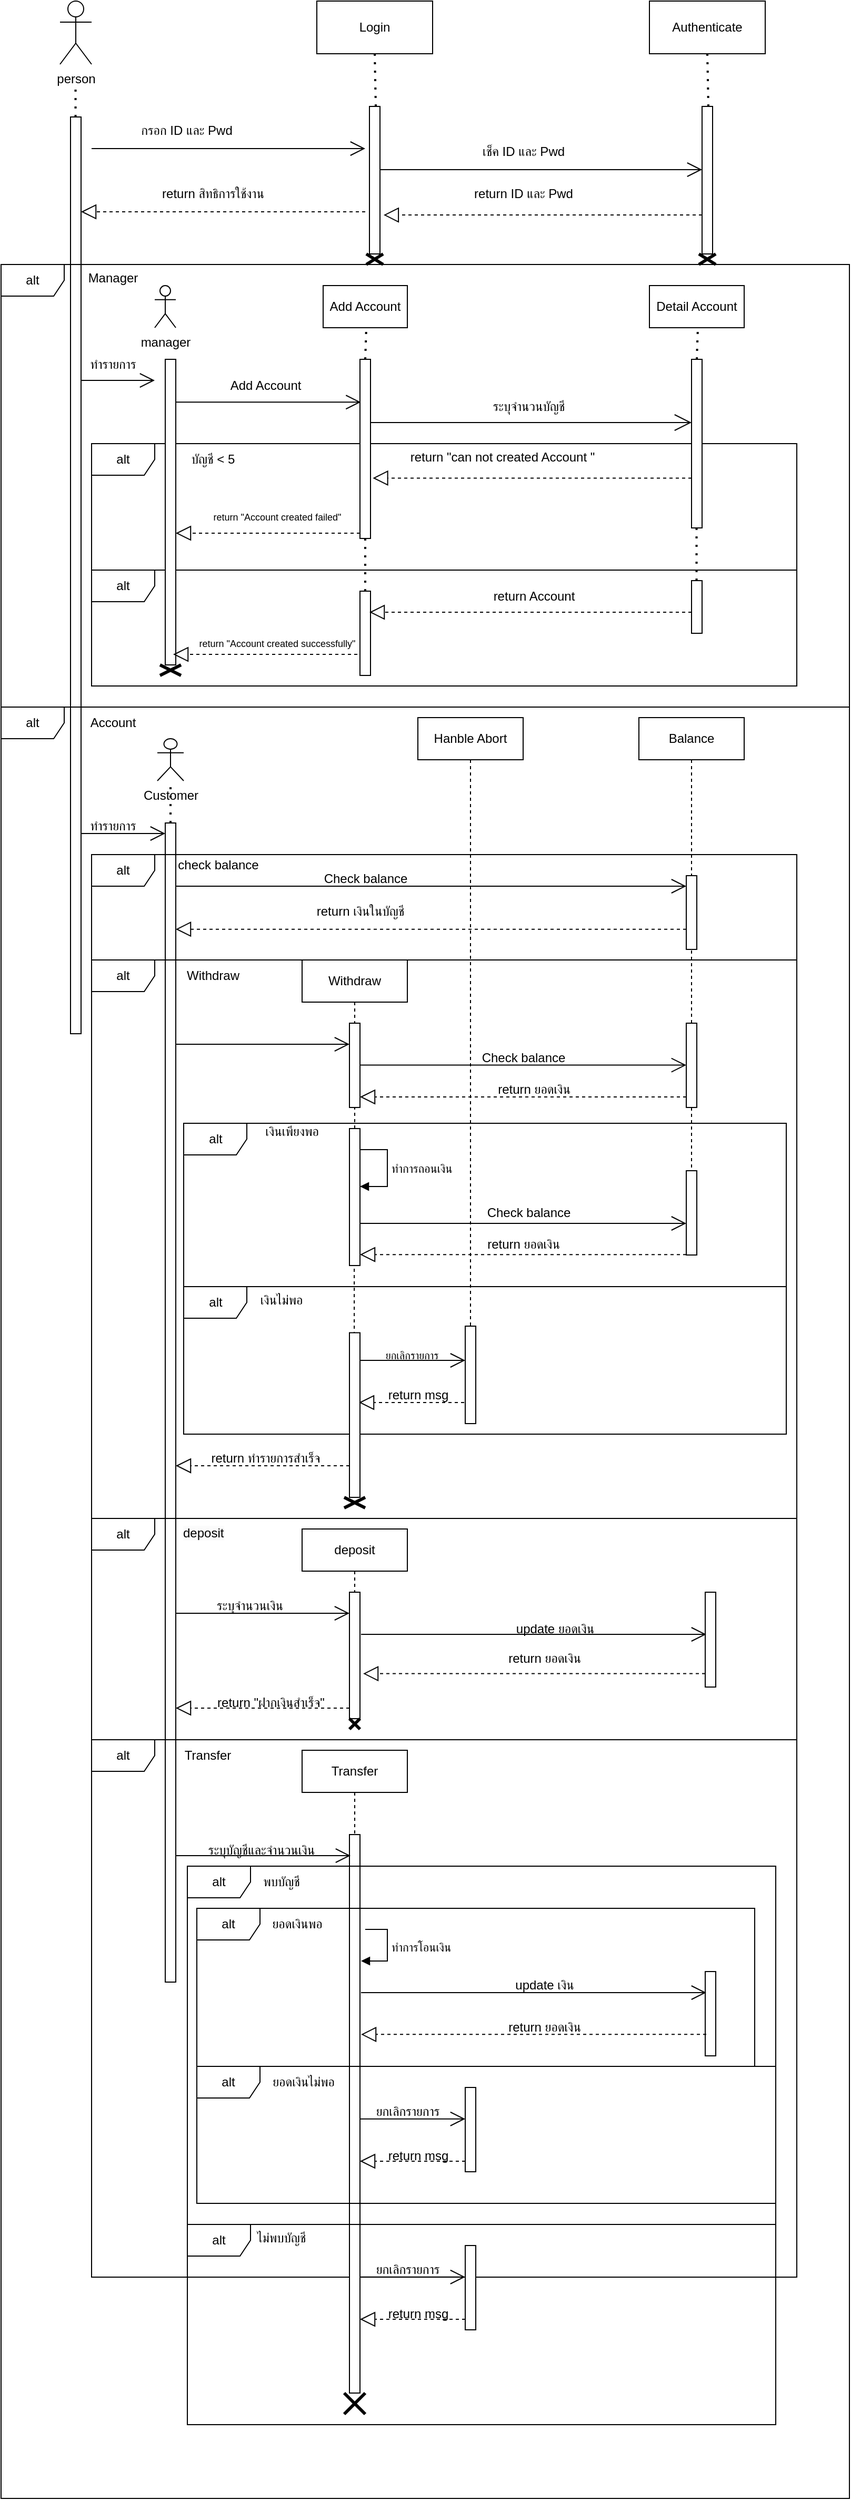 <mxfile version="25.0.3">
  <diagram name="หน้า-1" id="PzbtHWjbDMWsC_KnwCjL">
    <mxGraphModel dx="368" dy="200" grid="1" gridSize="10" guides="1" tooltips="1" connect="1" arrows="1" fold="1" page="1" pageScale="1" pageWidth="827" pageHeight="1169" math="0" shadow="0">
      <root>
        <mxCell id="0" />
        <mxCell id="1" parent="0" />
        <mxCell id="2a6KX6YkP8PHLypZ1eYJ-5" value="person" style="shape=umlActor;verticalLabelPosition=bottom;verticalAlign=top;html=1;" parent="1" vertex="1">
          <mxGeometry x="60" y="60" width="30" height="60" as="geometry" />
        </mxCell>
        <mxCell id="2a6KX6YkP8PHLypZ1eYJ-6" value="Login" style="html=1;whiteSpace=wrap;" parent="1" vertex="1">
          <mxGeometry x="304" y="60" width="110" height="50" as="geometry" />
        </mxCell>
        <mxCell id="2a6KX6YkP8PHLypZ1eYJ-7" value="Authenticate" style="html=1;whiteSpace=wrap;" parent="1" vertex="1">
          <mxGeometry x="620" y="60" width="110" height="50" as="geometry" />
        </mxCell>
        <mxCell id="2a6KX6YkP8PHLypZ1eYJ-8" value="" style="html=1;points=[[0,0,0,0,5],[0,1,0,0,-5],[1,0,0,0,5],[1,1,0,0,-5]];perimeter=orthogonalPerimeter;outlineConnect=0;targetShapes=umlLifeline;portConstraint=eastwest;newEdgeStyle={&quot;curved&quot;:0,&quot;rounded&quot;:0};" parent="1" vertex="1">
          <mxGeometry x="70" y="170" width="10" height="870" as="geometry" />
        </mxCell>
        <mxCell id="2a6KX6YkP8PHLypZ1eYJ-9" value="" style="endArrow=none;dashed=1;html=1;dashPattern=1 3;strokeWidth=2;rounded=0;" parent="1" edge="1">
          <mxGeometry width="50" height="50" relative="1" as="geometry">
            <mxPoint x="74.76" y="170" as="sourcePoint" />
            <mxPoint x="74.76" y="140" as="targetPoint" />
          </mxGeometry>
        </mxCell>
        <mxCell id="2a6KX6YkP8PHLypZ1eYJ-11" value="" style="html=1;points=[[0,0,0,0,5],[0,1,0,0,-5],[1,0,0,0,5],[1,1,0,0,-5]];perimeter=orthogonalPerimeter;outlineConnect=0;targetShapes=umlLifeline;portConstraint=eastwest;newEdgeStyle={&quot;curved&quot;:0,&quot;rounded&quot;:0};" parent="1" vertex="1">
          <mxGeometry x="354" y="160" width="10" height="140" as="geometry" />
        </mxCell>
        <mxCell id="2a6KX6YkP8PHLypZ1eYJ-12" value="" style="endArrow=open;endFill=1;endSize=12;html=1;rounded=0;" parent="1" edge="1">
          <mxGeometry width="160" relative="1" as="geometry">
            <mxPoint x="90" y="200" as="sourcePoint" />
            <mxPoint x="350" y="200" as="targetPoint" />
          </mxGeometry>
        </mxCell>
        <mxCell id="2a6KX6YkP8PHLypZ1eYJ-13" value="" style="endArrow=none;dashed=1;html=1;dashPattern=1 3;strokeWidth=2;rounded=0;entryX=0.5;entryY=1;entryDx=0;entryDy=0;" parent="1" edge="1">
          <mxGeometry width="50" height="50" relative="1" as="geometry">
            <mxPoint x="676" y="160" as="sourcePoint" />
            <mxPoint x="675" y="110" as="targetPoint" />
          </mxGeometry>
        </mxCell>
        <mxCell id="2a6KX6YkP8PHLypZ1eYJ-14" value="" style="html=1;points=[[0,0,0,0,5],[0,1,0,0,-5],[1,0,0,0,5],[1,1,0,0,-5]];perimeter=orthogonalPerimeter;outlineConnect=0;targetShapes=umlLifeline;portConstraint=eastwest;newEdgeStyle={&quot;curved&quot;:0,&quot;rounded&quot;:0};" parent="1" vertex="1">
          <mxGeometry x="670" y="160" width="10" height="140" as="geometry" />
        </mxCell>
        <mxCell id="2a6KX6YkP8PHLypZ1eYJ-15" value="" style="endArrow=open;endFill=1;endSize=12;html=1;rounded=0;" parent="1" target="2a6KX6YkP8PHLypZ1eYJ-14" edge="1">
          <mxGeometry width="160" relative="1" as="geometry">
            <mxPoint x="364" y="220" as="sourcePoint" />
            <mxPoint x="624" y="220" as="targetPoint" />
          </mxGeometry>
        </mxCell>
        <mxCell id="2a6KX6YkP8PHLypZ1eYJ-16" value="" style="shape=umlDestroy;whiteSpace=wrap;html=1;strokeWidth=3;targetShapes=umlLifeline;" parent="1" vertex="1">
          <mxGeometry x="351" y="300" width="16" height="10" as="geometry" />
        </mxCell>
        <mxCell id="2a6KX6YkP8PHLypZ1eYJ-17" value="" style="endArrow=block;dashed=1;endFill=0;endSize=12;html=1;rounded=0;entryX=1.343;entryY=0.736;entryDx=0;entryDy=0;entryPerimeter=0;" parent="1" source="2a6KX6YkP8PHLypZ1eYJ-14" target="2a6KX6YkP8PHLypZ1eYJ-11" edge="1">
          <mxGeometry width="160" relative="1" as="geometry">
            <mxPoint x="413" y="260" as="sourcePoint" />
            <mxPoint x="573" y="260" as="targetPoint" />
          </mxGeometry>
        </mxCell>
        <mxCell id="2a6KX6YkP8PHLypZ1eYJ-18" value="" style="shape=umlDestroy;whiteSpace=wrap;html=1;strokeWidth=3;targetShapes=umlLifeline;" parent="1" vertex="1">
          <mxGeometry x="667" y="300" width="16" height="10" as="geometry" />
        </mxCell>
        <mxCell id="2a6KX6YkP8PHLypZ1eYJ-19" value="" style="endArrow=block;dashed=1;endFill=0;endSize=12;html=1;rounded=0;" parent="1" target="2a6KX6YkP8PHLypZ1eYJ-8" edge="1">
          <mxGeometry width="160" relative="1" as="geometry">
            <mxPoint x="350" y="260" as="sourcePoint" />
            <mxPoint x="170" y="260" as="targetPoint" />
          </mxGeometry>
        </mxCell>
        <mxCell id="2a6KX6YkP8PHLypZ1eYJ-20" value="กรอก ID และ Pwd" style="text;html=1;align=center;verticalAlign=middle;resizable=0;points=[];autosize=1;strokeColor=none;fillColor=none;" parent="1" vertex="1">
          <mxGeometry x="120" y="168" width="120" height="30" as="geometry" />
        </mxCell>
        <mxCell id="2a6KX6YkP8PHLypZ1eYJ-21" value="เช็ค ID และ Pwd" style="text;html=1;align=center;verticalAlign=middle;resizable=0;points=[];autosize=1;strokeColor=none;fillColor=none;" parent="1" vertex="1">
          <mxGeometry x="445" y="188" width="110" height="30" as="geometry" />
        </mxCell>
        <mxCell id="2a6KX6YkP8PHLypZ1eYJ-22" value="return ID และ Pwd" style="text;html=1;align=center;verticalAlign=middle;resizable=0;points=[];autosize=1;strokeColor=none;fillColor=none;" parent="1" vertex="1">
          <mxGeometry x="440" y="228" width="120" height="30" as="geometry" />
        </mxCell>
        <mxCell id="2a6KX6YkP8PHLypZ1eYJ-23" value="return สิทธิการใช้งาน" style="text;html=1;align=center;verticalAlign=middle;resizable=0;points=[];autosize=1;strokeColor=none;fillColor=none;" parent="1" vertex="1">
          <mxGeometry x="140" y="228" width="130" height="30" as="geometry" />
        </mxCell>
        <mxCell id="2a6KX6YkP8PHLypZ1eYJ-24" value="alt" style="shape=umlFrame;whiteSpace=wrap;html=1;pointerEvents=0;" parent="1" vertex="1">
          <mxGeometry x="4" y="310" width="806" height="420" as="geometry" />
        </mxCell>
        <mxCell id="2a6KX6YkP8PHLypZ1eYJ-25" value="Manager" style="text;html=1;align=center;verticalAlign=middle;resizable=0;points=[];autosize=1;strokeColor=none;fillColor=none;" parent="1" vertex="1">
          <mxGeometry x="75" y="308" width="70" height="30" as="geometry" />
        </mxCell>
        <mxCell id="2a6KX6YkP8PHLypZ1eYJ-26" value="manager" style="shape=umlActor;verticalLabelPosition=bottom;verticalAlign=top;html=1;" parent="1" vertex="1">
          <mxGeometry x="150" y="330" width="20" height="40" as="geometry" />
        </mxCell>
        <mxCell id="2a6KX6YkP8PHLypZ1eYJ-27" value="Add Account" style="html=1;whiteSpace=wrap;" parent="1" vertex="1">
          <mxGeometry x="310" y="330" width="80" height="40" as="geometry" />
        </mxCell>
        <mxCell id="2a6KX6YkP8PHLypZ1eYJ-28" value="Detail Account" style="html=1;whiteSpace=wrap;" parent="1" vertex="1">
          <mxGeometry x="620" y="330" width="90" height="40" as="geometry" />
        </mxCell>
        <mxCell id="2a6KX6YkP8PHLypZ1eYJ-29" value="alt" style="shape=umlFrame;whiteSpace=wrap;html=1;pointerEvents=0;" parent="1" vertex="1">
          <mxGeometry x="90" y="480" width="670" height="120" as="geometry" />
        </mxCell>
        <mxCell id="2a6KX6YkP8PHLypZ1eYJ-30" value="alt" style="shape=umlFrame;whiteSpace=wrap;html=1;pointerEvents=0;" parent="1" vertex="1">
          <mxGeometry x="90" y="600" width="670" height="110" as="geometry" />
        </mxCell>
        <mxCell id="2a6KX6YkP8PHLypZ1eYJ-31" value="" style="html=1;points=[[0,0,0,0,5],[0,1,0,0,-5],[1,0,0,0,5],[1,1,0,0,-5]];perimeter=orthogonalPerimeter;outlineConnect=0;targetShapes=umlLifeline;portConstraint=eastwest;newEdgeStyle={&quot;curved&quot;:0,&quot;rounded&quot;:0};" parent="1" vertex="1">
          <mxGeometry x="160" y="400" width="10" height="290" as="geometry" />
        </mxCell>
        <mxCell id="2a6KX6YkP8PHLypZ1eYJ-32" value="" style="shape=umlDestroy;whiteSpace=wrap;html=1;strokeWidth=3;targetShapes=umlLifeline;" parent="1" vertex="1">
          <mxGeometry x="155" y="690" width="20" height="10" as="geometry" />
        </mxCell>
        <mxCell id="2a6KX6YkP8PHLypZ1eYJ-33" value="" style="endArrow=none;dashed=1;html=1;dashPattern=1 3;strokeWidth=2;rounded=0;entryX=0.5;entryY=1;entryDx=0;entryDy=0;" parent="1" edge="1">
          <mxGeometry width="50" height="50" relative="1" as="geometry">
            <mxPoint x="360" y="160" as="sourcePoint" />
            <mxPoint x="359" y="110" as="targetPoint" />
          </mxGeometry>
        </mxCell>
        <mxCell id="2a6KX6YkP8PHLypZ1eYJ-34" value="" style="endArrow=none;dashed=1;html=1;dashPattern=1 3;strokeWidth=2;rounded=0;entryX=0.5;entryY=1;entryDx=0;entryDy=0;" parent="1" edge="1">
          <mxGeometry width="50" height="50" relative="1" as="geometry">
            <mxPoint x="350" y="400" as="sourcePoint" />
            <mxPoint x="351" y="370" as="targetPoint" />
          </mxGeometry>
        </mxCell>
        <mxCell id="2a6KX6YkP8PHLypZ1eYJ-35" value="" style="html=1;points=[[0,0,0,0,5],[0,1,0,0,-5],[1,0,0,0,5],[1,1,0,0,-5]];perimeter=orthogonalPerimeter;outlineConnect=0;targetShapes=umlLifeline;portConstraint=eastwest;newEdgeStyle={&quot;curved&quot;:0,&quot;rounded&quot;:0};" parent="1" vertex="1">
          <mxGeometry x="345" y="400" width="10" height="170" as="geometry" />
        </mxCell>
        <mxCell id="2a6KX6YkP8PHLypZ1eYJ-36" value="" style="endArrow=none;dashed=1;html=1;dashPattern=1 3;strokeWidth=2;rounded=0;entryX=0.5;entryY=1;entryDx=0;entryDy=0;" parent="1" edge="1">
          <mxGeometry width="50" height="50" relative="1" as="geometry">
            <mxPoint x="665" y="400" as="sourcePoint" />
            <mxPoint x="666" y="370" as="targetPoint" />
          </mxGeometry>
        </mxCell>
        <mxCell id="2a6KX6YkP8PHLypZ1eYJ-37" value="" style="html=1;points=[[0,0,0,0,5],[0,1,0,0,-5],[1,0,0,0,5],[1,1,0,0,-5]];perimeter=orthogonalPerimeter;outlineConnect=0;targetShapes=umlLifeline;portConstraint=eastwest;newEdgeStyle={&quot;curved&quot;:0,&quot;rounded&quot;:0};" parent="1" vertex="1">
          <mxGeometry x="660" y="400" width="10" height="160" as="geometry" />
        </mxCell>
        <mxCell id="2a6KX6YkP8PHLypZ1eYJ-39" value="" style="endArrow=open;endFill=1;endSize=12;html=1;rounded=0;" parent="1" edge="1">
          <mxGeometry width="160" relative="1" as="geometry">
            <mxPoint x="80" y="420" as="sourcePoint" />
            <mxPoint x="150" y="420" as="targetPoint" />
          </mxGeometry>
        </mxCell>
        <mxCell id="2a6KX6YkP8PHLypZ1eYJ-40" value="ทำรายการ" style="text;html=1;align=center;verticalAlign=middle;resizable=0;points=[];autosize=1;strokeColor=none;fillColor=none;" parent="1" vertex="1">
          <mxGeometry x="75" y="390" width="70" height="30" as="geometry" />
        </mxCell>
        <mxCell id="2a6KX6YkP8PHLypZ1eYJ-42" value="" style="endArrow=open;endFill=1;endSize=12;html=1;rounded=0;entryX=0.076;entryY=0.239;entryDx=0;entryDy=0;entryPerimeter=0;" parent="1" source="2a6KX6YkP8PHLypZ1eYJ-31" target="2a6KX6YkP8PHLypZ1eYJ-35" edge="1">
          <mxGeometry width="160" relative="1" as="geometry">
            <mxPoint x="180" y="440" as="sourcePoint" />
            <mxPoint x="340" y="440" as="targetPoint" />
          </mxGeometry>
        </mxCell>
        <mxCell id="2a6KX6YkP8PHLypZ1eYJ-43" value="Add Account" style="text;html=1;align=center;verticalAlign=middle;resizable=0;points=[];autosize=1;strokeColor=none;fillColor=none;" parent="1" vertex="1">
          <mxGeometry x="210" y="410" width="90" height="30" as="geometry" />
        </mxCell>
        <mxCell id="2a6KX6YkP8PHLypZ1eYJ-44" value="" style="endArrow=open;endFill=1;endSize=14;html=1;rounded=0;" parent="1" target="2a6KX6YkP8PHLypZ1eYJ-37" edge="1">
          <mxGeometry width="160" relative="1" as="geometry">
            <mxPoint x="355" y="460" as="sourcePoint" />
            <mxPoint x="515" y="460" as="targetPoint" />
          </mxGeometry>
        </mxCell>
        <mxCell id="OLqsji2p51cTwFN1zE4I-1" value="ระบุจำนวนบัญชี" style="text;html=1;align=center;verticalAlign=middle;resizable=0;points=[];autosize=1;strokeColor=none;fillColor=none;" parent="1" vertex="1">
          <mxGeometry x="455" y="430" width="100" height="30" as="geometry" />
        </mxCell>
        <mxCell id="OLqsji2p51cTwFN1zE4I-2" value="บัญชี &amp;lt; 5" style="text;html=1;align=center;verticalAlign=middle;resizable=0;points=[];autosize=1;strokeColor=none;fillColor=none;" parent="1" vertex="1">
          <mxGeometry x="170" y="480" width="70" height="30" as="geometry" />
        </mxCell>
        <mxCell id="OLqsji2p51cTwFN1zE4I-3" value="" style="endArrow=block;dashed=1;endFill=0;endSize=12;html=1;rounded=0;" parent="1" edge="1">
          <mxGeometry width="160" relative="1" as="geometry">
            <mxPoint x="530" y="540" as="sourcePoint" />
            <mxPoint x="530" y="540" as="targetPoint" />
          </mxGeometry>
        </mxCell>
        <mxCell id="OLqsji2p51cTwFN1zE4I-4" value="" style="endArrow=block;dashed=1;endFill=0;endSize=12;html=1;rounded=0;entryX=1.22;entryY=0.663;entryDx=0;entryDy=0;entryPerimeter=0;" parent="1" source="2a6KX6YkP8PHLypZ1eYJ-37" target="2a6KX6YkP8PHLypZ1eYJ-35" edge="1">
          <mxGeometry width="160" relative="1" as="geometry">
            <mxPoint x="370" y="540" as="sourcePoint" />
            <mxPoint x="530" y="540" as="targetPoint" />
          </mxGeometry>
        </mxCell>
        <mxCell id="OLqsji2p51cTwFN1zE4I-5" value="return &quot;can not created Account &quot;" style="text;html=1;align=center;verticalAlign=middle;resizable=0;points=[];autosize=1;strokeColor=none;fillColor=none;" parent="1" vertex="1">
          <mxGeometry x="380" y="478" width="200" height="30" as="geometry" />
        </mxCell>
        <mxCell id="OLqsji2p51cTwFN1zE4I-6" value="" style="endArrow=block;dashed=1;endFill=0;endSize=12;html=1;rounded=0;exitX=0;exitY=1;exitDx=0;exitDy=-5;exitPerimeter=0;" parent="1" source="2a6KX6YkP8PHLypZ1eYJ-35" target="2a6KX6YkP8PHLypZ1eYJ-31" edge="1">
          <mxGeometry width="160" relative="1" as="geometry">
            <mxPoint x="150" y="520" as="sourcePoint" />
            <mxPoint x="310" y="520" as="targetPoint" />
          </mxGeometry>
        </mxCell>
        <mxCell id="OLqsji2p51cTwFN1zE4I-7" value="return &quot;Account created failed&quot;" style="text;html=1;align=center;verticalAlign=middle;resizable=0;points=[];autosize=1;strokeColor=none;fillColor=none;fontSize=9;" parent="1" vertex="1">
          <mxGeometry x="196" y="540" width="140" height="20" as="geometry" />
        </mxCell>
        <mxCell id="CwJPg5COREhSYCsojFhI-1" value="" style="html=1;points=[[0,0,0,0,5],[0,1,0,0,-5],[1,0,0,0,5],[1,1,0,0,-5]];perimeter=orthogonalPerimeter;outlineConnect=0;targetShapes=umlLifeline;portConstraint=eastwest;newEdgeStyle={&quot;curved&quot;:0,&quot;rounded&quot;:0};" vertex="1" parent="1">
          <mxGeometry x="345" y="620" width="10" height="80" as="geometry" />
        </mxCell>
        <mxCell id="CwJPg5COREhSYCsojFhI-2" value="" style="endArrow=none;dashed=1;html=1;dashPattern=1 3;strokeWidth=2;rounded=0;" edge="1" parent="1" source="CwJPg5COREhSYCsojFhI-1" target="2a6KX6YkP8PHLypZ1eYJ-35">
          <mxGeometry width="50" height="50" relative="1" as="geometry">
            <mxPoint x="390" y="690" as="sourcePoint" />
            <mxPoint x="440" y="640" as="targetPoint" />
          </mxGeometry>
        </mxCell>
        <mxCell id="CwJPg5COREhSYCsojFhI-3" value="" style="endArrow=block;dashed=1;endFill=0;endSize=12;html=1;rounded=0;exitX=0;exitY=1;exitDx=0;exitDy=-5;exitPerimeter=0;" edge="1" parent="1">
          <mxGeometry width="160" relative="1" as="geometry">
            <mxPoint x="342.5" y="680" as="sourcePoint" />
            <mxPoint x="167.5" y="680" as="targetPoint" />
          </mxGeometry>
        </mxCell>
        <mxCell id="CwJPg5COREhSYCsojFhI-4" value="" style="endArrow=block;dashed=1;endFill=0;endSize=12;html=1;rounded=0;entryX=1.22;entryY=0.663;entryDx=0;entryDy=0;entryPerimeter=0;" edge="1" parent="1" source="CwJPg5COREhSYCsojFhI-5">
          <mxGeometry width="160" relative="1" as="geometry">
            <mxPoint x="657" y="640" as="sourcePoint" />
            <mxPoint x="354" y="640" as="targetPoint" />
          </mxGeometry>
        </mxCell>
        <mxCell id="CwJPg5COREhSYCsojFhI-5" value="" style="html=1;points=[[0,0,0,0,5],[0,1,0,0,-5],[1,0,0,0,5],[1,1,0,0,-5]];perimeter=orthogonalPerimeter;outlineConnect=0;targetShapes=umlLifeline;portConstraint=eastwest;newEdgeStyle={&quot;curved&quot;:0,&quot;rounded&quot;:0};" vertex="1" parent="1">
          <mxGeometry x="660" y="610" width="10" height="50" as="geometry" />
        </mxCell>
        <mxCell id="CwJPg5COREhSYCsojFhI-6" value="" style="endArrow=none;dashed=1;html=1;dashPattern=1 3;strokeWidth=2;rounded=0;" edge="1" parent="1">
          <mxGeometry width="50" height="50" relative="1" as="geometry">
            <mxPoint x="664.76" y="610" as="sourcePoint" />
            <mxPoint x="664.76" y="560" as="targetPoint" />
          </mxGeometry>
        </mxCell>
        <mxCell id="CwJPg5COREhSYCsojFhI-7" value="return Account" style="text;html=1;align=center;verticalAlign=middle;resizable=0;points=[];autosize=1;strokeColor=none;fillColor=none;" vertex="1" parent="1">
          <mxGeometry x="460" y="610" width="100" height="30" as="geometry" />
        </mxCell>
        <mxCell id="CwJPg5COREhSYCsojFhI-8" value="return &quot;Account created successfully&quot;" style="text;html=1;align=center;verticalAlign=middle;resizable=0;points=[];autosize=1;strokeColor=none;fillColor=none;fontSize=9;" vertex="1" parent="1">
          <mxGeometry x="181" y="660" width="170" height="20" as="geometry" />
        </mxCell>
        <mxCell id="CwJPg5COREhSYCsojFhI-10" value="alt" style="shape=umlFrame;whiteSpace=wrap;html=1;pointerEvents=0;" vertex="1" parent="1">
          <mxGeometry x="4" y="730" width="806" height="1700" as="geometry" />
        </mxCell>
        <mxCell id="CwJPg5COREhSYCsojFhI-11" value="Account" style="text;html=1;align=center;verticalAlign=middle;resizable=0;points=[];autosize=1;strokeColor=none;fillColor=none;" vertex="1" parent="1">
          <mxGeometry x="75" y="730" width="70" height="30" as="geometry" />
        </mxCell>
        <mxCell id="CwJPg5COREhSYCsojFhI-13" value="Customer" style="shape=umlActor;verticalLabelPosition=bottom;verticalAlign=top;html=1;outlineConnect=0;" vertex="1" parent="1">
          <mxGeometry x="152.5" y="760" width="25" height="40" as="geometry" />
        </mxCell>
        <mxCell id="CwJPg5COREhSYCsojFhI-14" value="" style="endArrow=none;dashed=1;html=1;dashPattern=1 3;strokeWidth=2;rounded=0;" edge="1" parent="1" source="CwJPg5COREhSYCsojFhI-15" target="CwJPg5COREhSYCsojFhI-13">
          <mxGeometry width="50" height="50" relative="1" as="geometry">
            <mxPoint x="170" y="840" as="sourcePoint" />
            <mxPoint x="220" y="790" as="targetPoint" />
          </mxGeometry>
        </mxCell>
        <mxCell id="CwJPg5COREhSYCsojFhI-15" value="" style="html=1;points=[[0,0,0,0,5],[0,1,0,0,-5],[1,0,0,0,5],[1,1,0,0,-5]];perimeter=orthogonalPerimeter;outlineConnect=0;targetShapes=umlLifeline;portConstraint=eastwest;newEdgeStyle={&quot;curved&quot;:0,&quot;rounded&quot;:0};" vertex="1" parent="1">
          <mxGeometry x="160" y="840" width="10" height="1100" as="geometry" />
        </mxCell>
        <mxCell id="CwJPg5COREhSYCsojFhI-16" value="Hanble Abort" style="shape=umlLifeline;perimeter=lifelinePerimeter;whiteSpace=wrap;html=1;container=1;dropTarget=0;collapsible=0;recursiveResize=0;outlineConnect=0;portConstraint=eastwest;newEdgeStyle={&quot;curved&quot;:0,&quot;rounded&quot;:0};" vertex="1" parent="1">
          <mxGeometry x="400" y="740" width="100" height="580" as="geometry" />
        </mxCell>
        <mxCell id="CwJPg5COREhSYCsojFhI-17" value="Balance" style="shape=umlLifeline;perimeter=lifelinePerimeter;whiteSpace=wrap;html=1;container=1;dropTarget=0;collapsible=0;recursiveResize=0;outlineConnect=0;portConstraint=eastwest;newEdgeStyle={&quot;curved&quot;:0,&quot;rounded&quot;:0};" vertex="1" parent="1">
          <mxGeometry x="610" y="740" width="100" height="150" as="geometry" />
        </mxCell>
        <mxCell id="CwJPg5COREhSYCsojFhI-19" value="alt" style="shape=umlFrame;whiteSpace=wrap;html=1;pointerEvents=0;" vertex="1" parent="1">
          <mxGeometry x="90" y="870" width="670" height="100" as="geometry" />
        </mxCell>
        <mxCell id="CwJPg5COREhSYCsojFhI-20" value="" style="endArrow=open;endFill=1;endSize=12;html=1;rounded=0;" edge="1" parent="1" target="CwJPg5COREhSYCsojFhI-15">
          <mxGeometry width="160" relative="1" as="geometry">
            <mxPoint x="80" y="850" as="sourcePoint" />
            <mxPoint x="240" y="850" as="targetPoint" />
          </mxGeometry>
        </mxCell>
        <mxCell id="CwJPg5COREhSYCsojFhI-21" value="ทำรายการ" style="text;html=1;align=center;verticalAlign=middle;resizable=0;points=[];autosize=1;strokeColor=none;fillColor=none;" vertex="1" parent="1">
          <mxGeometry x="75" y="828" width="70" height="30" as="geometry" />
        </mxCell>
        <mxCell id="CwJPg5COREhSYCsojFhI-22" value="check balance" style="text;html=1;align=center;verticalAlign=middle;resizable=0;points=[];autosize=1;strokeColor=none;fillColor=none;" vertex="1" parent="1">
          <mxGeometry x="160" y="865" width="100" height="30" as="geometry" />
        </mxCell>
        <mxCell id="CwJPg5COREhSYCsojFhI-24" value="" style="html=1;points=[[0,0,0,0,5],[0,1,0,0,-5],[1,0,0,0,5],[1,1,0,0,-5]];perimeter=orthogonalPerimeter;outlineConnect=0;targetShapes=umlLifeline;portConstraint=eastwest;newEdgeStyle={&quot;curved&quot;:0,&quot;rounded&quot;:0};" vertex="1" parent="1">
          <mxGeometry x="655" y="890" width="10" height="70" as="geometry" />
        </mxCell>
        <mxCell id="CwJPg5COREhSYCsojFhI-25" value="" style="endArrow=open;endFill=1;endSize=12;html=1;rounded=0;entryX=0;entryY=0;entryDx=0;entryDy=5;entryPerimeter=0;" edge="1" parent="1">
          <mxGeometry width="160" relative="1" as="geometry">
            <mxPoint x="170" y="900" as="sourcePoint" />
            <mxPoint x="655" y="900" as="targetPoint" />
          </mxGeometry>
        </mxCell>
        <mxCell id="CwJPg5COREhSYCsojFhI-26" value="Check balance" style="text;html=1;align=center;verticalAlign=middle;resizable=0;points=[];autosize=1;strokeColor=none;fillColor=none;" vertex="1" parent="1">
          <mxGeometry x="300" y="878" width="100" height="30" as="geometry" />
        </mxCell>
        <mxCell id="CwJPg5COREhSYCsojFhI-27" value="" style="endArrow=block;dashed=1;endFill=0;endSize=12;html=1;rounded=0;" edge="1" parent="1">
          <mxGeometry width="160" relative="1" as="geometry">
            <mxPoint x="655" y="940.85" as="sourcePoint" />
            <mxPoint x="170" y="940.85" as="targetPoint" />
          </mxGeometry>
        </mxCell>
        <mxCell id="CwJPg5COREhSYCsojFhI-28" value="return เงินในบัญชี" style="text;html=1;align=center;verticalAlign=middle;resizable=0;points=[];autosize=1;strokeColor=none;fillColor=none;" vertex="1" parent="1">
          <mxGeometry x="290" y="908.85" width="110" height="30" as="geometry" />
        </mxCell>
        <mxCell id="CwJPg5COREhSYCsojFhI-29" value="alt" style="shape=umlFrame;whiteSpace=wrap;html=1;pointerEvents=0;" vertex="1" parent="1">
          <mxGeometry x="90" y="970" width="670" height="530" as="geometry" />
        </mxCell>
        <mxCell id="CwJPg5COREhSYCsojFhI-30" value="Withdraw" style="text;html=1;align=center;verticalAlign=middle;resizable=0;points=[];autosize=1;strokeColor=none;fillColor=none;" vertex="1" parent="1">
          <mxGeometry x="170" y="970" width="70" height="30" as="geometry" />
        </mxCell>
        <mxCell id="CwJPg5COREhSYCsojFhI-31" value="Withdraw" style="shape=umlLifeline;perimeter=lifelinePerimeter;whiteSpace=wrap;html=1;container=1;dropTarget=0;collapsible=0;recursiveResize=0;outlineConnect=0;portConstraint=eastwest;newEdgeStyle={&quot;curved&quot;:0,&quot;rounded&quot;:0};" vertex="1" parent="1">
          <mxGeometry x="290" y="970" width="100" height="60" as="geometry" />
        </mxCell>
        <mxCell id="CwJPg5COREhSYCsojFhI-32" value="" style="endArrow=open;endFill=1;endSize=12;html=1;rounded=0;" edge="1" parent="1" target="CwJPg5COREhSYCsojFhI-33">
          <mxGeometry width="160" relative="1" as="geometry">
            <mxPoint x="170" y="1050" as="sourcePoint" />
            <mxPoint x="330" y="1050" as="targetPoint" />
          </mxGeometry>
        </mxCell>
        <mxCell id="CwJPg5COREhSYCsojFhI-33" value="" style="html=1;points=[[0,0,0,0,5],[0,1,0,0,-5],[1,0,0,0,5],[1,1,0,0,-5]];perimeter=orthogonalPerimeter;outlineConnect=0;targetShapes=umlLifeline;portConstraint=eastwest;newEdgeStyle={&quot;curved&quot;:0,&quot;rounded&quot;:0};" vertex="1" parent="1">
          <mxGeometry x="335" y="1030" width="10" height="80" as="geometry" />
        </mxCell>
        <mxCell id="CwJPg5COREhSYCsojFhI-36" value="" style="html=1;points=[[0,0,0,0,5],[0,1,0,0,-5],[1,0,0,0,5],[1,1,0,0,-5]];perimeter=orthogonalPerimeter;outlineConnect=0;targetShapes=umlLifeline;portConstraint=eastwest;newEdgeStyle={&quot;curved&quot;:0,&quot;rounded&quot;:0};" vertex="1" parent="1">
          <mxGeometry x="655" y="1030" width="10" height="80" as="geometry" />
        </mxCell>
        <mxCell id="CwJPg5COREhSYCsojFhI-38" value="" style="endArrow=none;dashed=1;html=1;rounded=0;" edge="1" parent="1" source="CwJPg5COREhSYCsojFhI-36" target="CwJPg5COREhSYCsojFhI-24">
          <mxGeometry width="50" height="50" relative="1" as="geometry">
            <mxPoint x="570" y="1040" as="sourcePoint" />
            <mxPoint x="620" y="990" as="targetPoint" />
          </mxGeometry>
        </mxCell>
        <mxCell id="CwJPg5COREhSYCsojFhI-40" value="" style="endArrow=open;endFill=1;endSize=12;html=1;rounded=0;" edge="1" parent="1" target="CwJPg5COREhSYCsojFhI-36">
          <mxGeometry width="160" relative="1" as="geometry">
            <mxPoint x="345" y="1069.79" as="sourcePoint" />
            <mxPoint x="505" y="1069.79" as="targetPoint" />
          </mxGeometry>
        </mxCell>
        <mxCell id="CwJPg5COREhSYCsojFhI-41" value="Check balance" style="text;html=1;align=center;verticalAlign=middle;resizable=0;points=[];autosize=1;strokeColor=none;fillColor=none;" vertex="1" parent="1">
          <mxGeometry x="450" y="1048" width="100" height="30" as="geometry" />
        </mxCell>
        <mxCell id="CwJPg5COREhSYCsojFhI-42" value="" style="endArrow=block;dashed=1;endFill=0;endSize=12;html=1;rounded=0;" edge="1" parent="1">
          <mxGeometry width="160" relative="1" as="geometry">
            <mxPoint x="655" y="1100" as="sourcePoint" />
            <mxPoint x="345" y="1100" as="targetPoint" />
          </mxGeometry>
        </mxCell>
        <mxCell id="CwJPg5COREhSYCsojFhI-43" value="return ยอดเงิน" style="text;html=1;align=center;verticalAlign=middle;resizable=0;points=[];autosize=1;strokeColor=none;fillColor=none;" vertex="1" parent="1">
          <mxGeometry x="460" y="1078" width="100" height="30" as="geometry" />
        </mxCell>
        <mxCell id="CwJPg5COREhSYCsojFhI-44" value="&lt;span style=&quot;color: rgba(0, 0, 0, 0); font-family: monospace; font-size: 0px; text-align: start;&quot;&gt;%3CmxGraphModel%3E%3Croot%3E%3CmxCell%20id%3D%220%22%2F%3E%3CmxCell%20id%3D%221%22%20parent%3D%220%22%2F%3E%3CmxCell%20id%3D%222%22%20value%3D%22alt%22%20style%3D%22shape%3DumlFrame%3BwhiteSpace%3Dwrap%3Bhtml%3D1%3BpointerEvents%3D0%3B%22%20vertex%3D%221%22%20parent%3D%221%22%3E%3CmxGeometry%20x%3D%2290%22%20y%3D%22870%22%20width%3D%22670%22%20height%3D%22100%22%20as%3D%22geometry%22%2F%3E%3C%2FmxCell%3E%3C%2Froot%3E%3C%2FmxGraphModel%3E&lt;/span&gt;" style="html=1;points=[[0,0,0,0,5],[0,1,0,0,-5],[1,0,0,0,5],[1,1,0,0,-5]];perimeter=orthogonalPerimeter;outlineConnect=0;targetShapes=umlLifeline;portConstraint=eastwest;newEdgeStyle={&quot;curved&quot;:0,&quot;rounded&quot;:0};" vertex="1" parent="1">
          <mxGeometry x="335" y="1130" width="10" height="130" as="geometry" />
        </mxCell>
        <mxCell id="CwJPg5COREhSYCsojFhI-45" value="ทำการถอนเงิน" style="html=1;align=left;spacingLeft=2;endArrow=block;rounded=0;edgeStyle=orthogonalEdgeStyle;curved=0;rounded=0;" edge="1" target="CwJPg5COREhSYCsojFhI-44" parent="1">
          <mxGeometry relative="1" as="geometry">
            <mxPoint x="345" y="1150.0" as="sourcePoint" />
            <Array as="points">
              <mxPoint x="371" y="1150" />
              <mxPoint x="371" y="1185" />
            </Array>
          </mxGeometry>
        </mxCell>
        <mxCell id="CwJPg5COREhSYCsojFhI-46" value="alt" style="shape=umlFrame;whiteSpace=wrap;html=1;pointerEvents=0;" vertex="1" parent="1">
          <mxGeometry x="177.5" y="1125" width="572.5" height="155" as="geometry" />
        </mxCell>
        <mxCell id="CwJPg5COREhSYCsojFhI-48" value="" style="endArrow=none;dashed=1;html=1;rounded=0;" edge="1" parent="1" target="CwJPg5COREhSYCsojFhI-33">
          <mxGeometry width="50" height="50" relative="1" as="geometry">
            <mxPoint x="340" y="1130" as="sourcePoint" />
            <mxPoint x="410" y="1090" as="targetPoint" />
          </mxGeometry>
        </mxCell>
        <mxCell id="CwJPg5COREhSYCsojFhI-49" value="เงินเพียงพอ" style="text;html=1;align=center;verticalAlign=middle;resizable=0;points=[];autosize=1;strokeColor=none;fillColor=none;" vertex="1" parent="1">
          <mxGeometry x="240" y="1118" width="80" height="30" as="geometry" />
        </mxCell>
        <mxCell id="CwJPg5COREhSYCsojFhI-50" value="" style="endArrow=none;dashed=1;html=1;rounded=0;" edge="1" parent="1" source="CwJPg5COREhSYCsojFhI-36" target="CwJPg5COREhSYCsojFhI-51">
          <mxGeometry width="50" height="50" relative="1" as="geometry">
            <mxPoint x="660" y="1180" as="sourcePoint" />
            <mxPoint x="660" y="1110" as="targetPoint" />
          </mxGeometry>
        </mxCell>
        <mxCell id="CwJPg5COREhSYCsojFhI-51" value="" style="html=1;points=[[0,0,0,0,5],[0,1,0,0,-5],[1,0,0,0,5],[1,1,0,0,-5]];perimeter=orthogonalPerimeter;outlineConnect=0;targetShapes=umlLifeline;portConstraint=eastwest;newEdgeStyle={&quot;curved&quot;:0,&quot;rounded&quot;:0};" vertex="1" parent="1">
          <mxGeometry x="655" y="1170" width="10" height="80" as="geometry" />
        </mxCell>
        <mxCell id="CwJPg5COREhSYCsojFhI-52" value="" style="endArrow=open;endFill=1;endSize=12;html=1;rounded=0;" edge="1" parent="1">
          <mxGeometry width="160" relative="1" as="geometry">
            <mxPoint x="345" y="1220" as="sourcePoint" />
            <mxPoint x="655" y="1220" as="targetPoint" />
          </mxGeometry>
        </mxCell>
        <mxCell id="CwJPg5COREhSYCsojFhI-53" value="Check balance" style="text;html=1;align=center;verticalAlign=middle;resizable=0;points=[];autosize=1;strokeColor=none;fillColor=none;" vertex="1" parent="1">
          <mxGeometry x="455" y="1195" width="100" height="30" as="geometry" />
        </mxCell>
        <mxCell id="CwJPg5COREhSYCsojFhI-54" value="return ยอดเงิน" style="text;html=1;align=center;verticalAlign=middle;resizable=0;points=[];autosize=1;strokeColor=none;fillColor=none;" vertex="1" parent="1">
          <mxGeometry x="450" y="1225" width="100" height="30" as="geometry" />
        </mxCell>
        <mxCell id="CwJPg5COREhSYCsojFhI-55" value="" style="endArrow=block;dashed=1;endFill=0;endSize=12;html=1;rounded=0;" edge="1" parent="1">
          <mxGeometry width="160" relative="1" as="geometry">
            <mxPoint x="655" y="1249.57" as="sourcePoint" />
            <mxPoint x="345" y="1249.57" as="targetPoint" />
          </mxGeometry>
        </mxCell>
        <mxCell id="CwJPg5COREhSYCsojFhI-56" value="alt" style="shape=umlFrame;whiteSpace=wrap;html=1;pointerEvents=0;" vertex="1" parent="1">
          <mxGeometry x="177.5" y="1280" width="572.5" height="140" as="geometry" />
        </mxCell>
        <mxCell id="CwJPg5COREhSYCsojFhI-57" value="เงินไม่พอ" style="text;html=1;align=center;verticalAlign=middle;resizable=0;points=[];autosize=1;strokeColor=none;fillColor=none;" vertex="1" parent="1">
          <mxGeometry x="235" y="1278" width="70" height="30" as="geometry" />
        </mxCell>
        <mxCell id="CwJPg5COREhSYCsojFhI-58" value="" style="html=1;points=[[0,0,0,0,5],[0,1,0,0,-5],[1,0,0,0,5],[1,1,0,0,-5]];perimeter=orthogonalPerimeter;outlineConnect=0;targetShapes=umlLifeline;portConstraint=eastwest;newEdgeStyle={&quot;curved&quot;:0,&quot;rounded&quot;:0};" vertex="1" parent="1">
          <mxGeometry x="445" y="1317.5" width="10" height="92.5" as="geometry" />
        </mxCell>
        <mxCell id="CwJPg5COREhSYCsojFhI-59" value="" style="endArrow=none;dashed=1;html=1;rounded=0;" edge="1" parent="1" target="CwJPg5COREhSYCsojFhI-60">
          <mxGeometry width="50" height="50" relative="1" as="geometry">
            <mxPoint x="339.55" y="1263" as="sourcePoint" />
            <mxPoint x="339.55" y="1323" as="targetPoint" />
          </mxGeometry>
        </mxCell>
        <mxCell id="CwJPg5COREhSYCsojFhI-60" value="" style="html=1;points=[[0,0,0,0,5],[0,1,0,0,-5],[1,0,0,0,5],[1,1,0,0,-5]];perimeter=orthogonalPerimeter;outlineConnect=0;targetShapes=umlLifeline;portConstraint=eastwest;newEdgeStyle={&quot;curved&quot;:0,&quot;rounded&quot;:0};" vertex="1" parent="1">
          <mxGeometry x="335" y="1323.75" width="10" height="156.25" as="geometry" />
        </mxCell>
        <mxCell id="CwJPg5COREhSYCsojFhI-61" value="" style="endArrow=open;endFill=1;endSize=12;html=1;rounded=0;" edge="1" parent="1">
          <mxGeometry width="160" relative="1" as="geometry">
            <mxPoint x="345" y="1350" as="sourcePoint" />
            <mxPoint x="445" y="1350" as="targetPoint" />
          </mxGeometry>
        </mxCell>
        <mxCell id="CwJPg5COREhSYCsojFhI-62" value="ยกเลิกรายการ" style="text;html=1;align=center;verticalAlign=middle;resizable=0;points=[];autosize=1;strokeColor=none;fillColor=none;fontSize=10;" vertex="1" parent="1">
          <mxGeometry x="354" y="1330" width="80" height="30" as="geometry" />
        </mxCell>
        <mxCell id="CwJPg5COREhSYCsojFhI-63" value="" style="endArrow=block;dashed=1;endFill=0;endSize=12;html=1;rounded=0;" edge="1" parent="1">
          <mxGeometry width="160" relative="1" as="geometry">
            <mxPoint x="444" y="1390" as="sourcePoint" />
            <mxPoint x="344" y="1390" as="targetPoint" />
          </mxGeometry>
        </mxCell>
        <mxCell id="CwJPg5COREhSYCsojFhI-64" value="return msg" style="text;html=1;align=center;verticalAlign=middle;resizable=0;points=[];autosize=1;strokeColor=none;fillColor=none;" vertex="1" parent="1">
          <mxGeometry x="360" y="1368" width="80" height="30" as="geometry" />
        </mxCell>
        <mxCell id="CwJPg5COREhSYCsojFhI-65" value="" style="endArrow=block;dashed=1;endFill=0;endSize=12;html=1;rounded=0;" edge="1" parent="1">
          <mxGeometry width="160" relative="1" as="geometry">
            <mxPoint x="335" y="1450.005" as="sourcePoint" />
            <mxPoint x="170" y="1450.005" as="targetPoint" />
          </mxGeometry>
        </mxCell>
        <mxCell id="CwJPg5COREhSYCsojFhI-66" value="return ทำรายการสำเร็จ" style="text;html=1;align=center;verticalAlign=middle;resizable=0;points=[];autosize=1;strokeColor=none;fillColor=none;" vertex="1" parent="1">
          <mxGeometry x="185" y="1428" width="140" height="30" as="geometry" />
        </mxCell>
        <mxCell id="CwJPg5COREhSYCsojFhI-67" value="" style="shape=umlDestroy;whiteSpace=wrap;html=1;strokeWidth=3;targetShapes=umlLifeline;" vertex="1" parent="1">
          <mxGeometry x="330" y="1480" width="20" height="10" as="geometry" />
        </mxCell>
        <mxCell id="CwJPg5COREhSYCsojFhI-68" value="alt" style="shape=umlFrame;whiteSpace=wrap;html=1;pointerEvents=0;" vertex="1" parent="1">
          <mxGeometry x="90" y="1500" width="670" height="210" as="geometry" />
        </mxCell>
        <mxCell id="CwJPg5COREhSYCsojFhI-69" value="deposit" style="shape=umlLifeline;perimeter=lifelinePerimeter;whiteSpace=wrap;html=1;container=1;dropTarget=0;collapsible=0;recursiveResize=0;outlineConnect=0;portConstraint=eastwest;newEdgeStyle={&quot;curved&quot;:0,&quot;rounded&quot;:0};" vertex="1" parent="1">
          <mxGeometry x="290" y="1510" width="100" height="60" as="geometry" />
        </mxCell>
        <mxCell id="CwJPg5COREhSYCsojFhI-70" value="&lt;span style=&quot;color: rgb(0, 0, 0); font-family: Helvetica; font-size: 12px; font-style: normal; font-variant-ligatures: normal; font-variant-caps: normal; font-weight: 400; letter-spacing: normal; orphans: 2; text-align: center; text-indent: 0px; text-transform: none; widows: 2; word-spacing: 0px; -webkit-text-stroke-width: 0px; white-space: normal; background-color: rgb(251, 251, 251); text-decoration-thickness: initial; text-decoration-style: initial; text-decoration-color: initial; display: inline !important; float: none;&quot;&gt;deposit&lt;/span&gt;" style="text;whiteSpace=wrap;html=1;" vertex="1" parent="1">
          <mxGeometry x="175" y="1500" width="70" height="40" as="geometry" />
        </mxCell>
        <mxCell id="CwJPg5COREhSYCsojFhI-71" value="" style="html=1;points=[[0,0,0,0,5],[0,1,0,0,-5],[1,0,0,0,5],[1,1,0,0,-5]];perimeter=orthogonalPerimeter;outlineConnect=0;targetShapes=umlLifeline;portConstraint=eastwest;newEdgeStyle={&quot;curved&quot;:0,&quot;rounded&quot;:0};" vertex="1" parent="1">
          <mxGeometry x="335" y="1570" width="10" height="120" as="geometry" />
        </mxCell>
        <mxCell id="CwJPg5COREhSYCsojFhI-72" value="" style="endArrow=open;endFill=1;endSize=12;html=1;rounded=0;" edge="1" parent="1" target="CwJPg5COREhSYCsojFhI-71">
          <mxGeometry width="160" relative="1" as="geometry">
            <mxPoint x="170" y="1590" as="sourcePoint" />
            <mxPoint x="330" y="1590" as="targetPoint" />
          </mxGeometry>
        </mxCell>
        <mxCell id="CwJPg5COREhSYCsojFhI-73" value="ระบุจำนวนเงิน" style="text;html=1;align=center;verticalAlign=middle;resizable=0;points=[];autosize=1;strokeColor=none;fillColor=none;" vertex="1" parent="1">
          <mxGeometry x="195" y="1568" width="90" height="30" as="geometry" />
        </mxCell>
        <mxCell id="CwJPg5COREhSYCsojFhI-74" value="" style="html=1;points=[[0,0,0,0,5],[0,1,0,0,-5],[1,0,0,0,5],[1,1,0,0,-5]];perimeter=orthogonalPerimeter;outlineConnect=0;targetShapes=umlLifeline;portConstraint=eastwest;newEdgeStyle={&quot;curved&quot;:0,&quot;rounded&quot;:0};" vertex="1" parent="1">
          <mxGeometry x="673" y="1570" width="10" height="90" as="geometry" />
        </mxCell>
        <mxCell id="CwJPg5COREhSYCsojFhI-75" value="" style="endArrow=open;endFill=1;endSize=12;html=1;rounded=0;" edge="1" parent="1">
          <mxGeometry width="160" relative="1" as="geometry">
            <mxPoint x="346" y="1610.0" as="sourcePoint" />
            <mxPoint x="674" y="1610.0" as="targetPoint" />
          </mxGeometry>
        </mxCell>
        <mxCell id="CwJPg5COREhSYCsojFhI-76" value="update ยอดเงิน" style="text;html=1;align=center;verticalAlign=middle;resizable=0;points=[];autosize=1;strokeColor=none;fillColor=none;" vertex="1" parent="1">
          <mxGeometry x="480" y="1590" width="100" height="30" as="geometry" />
        </mxCell>
        <mxCell id="CwJPg5COREhSYCsojFhI-77" value="" style="endArrow=block;dashed=1;endFill=0;endSize=12;html=1;rounded=0;exitX=-0.3;exitY=0.583;exitDx=0;exitDy=0;exitPerimeter=0;" edge="1" parent="1">
          <mxGeometry width="160" relative="1" as="geometry">
            <mxPoint x="673" y="1647.31" as="sourcePoint" />
            <mxPoint x="348" y="1647.31" as="targetPoint" />
          </mxGeometry>
        </mxCell>
        <mxCell id="CwJPg5COREhSYCsojFhI-78" value="return ยอดเงิน" style="text;html=1;align=center;verticalAlign=middle;resizable=0;points=[];autosize=1;strokeColor=none;fillColor=none;" vertex="1" parent="1">
          <mxGeometry x="470" y="1618" width="100" height="30" as="geometry" />
        </mxCell>
        <mxCell id="CwJPg5COREhSYCsojFhI-79" value="" style="endArrow=block;dashed=1;endFill=0;endSize=12;html=1;rounded=0;" edge="1" parent="1">
          <mxGeometry width="160" relative="1" as="geometry">
            <mxPoint x="335" y="1680.0" as="sourcePoint" />
            <mxPoint x="170" y="1680.0" as="targetPoint" />
          </mxGeometry>
        </mxCell>
        <mxCell id="CwJPg5COREhSYCsojFhI-80" value="return &quot;ฝากเงินสำเร็จ&quot;" style="text;html=1;align=center;verticalAlign=middle;resizable=0;points=[];autosize=1;strokeColor=none;fillColor=none;" vertex="1" parent="1">
          <mxGeometry x="195" y="1660" width="130" height="30" as="geometry" />
        </mxCell>
        <mxCell id="CwJPg5COREhSYCsojFhI-81" value="" style="shape=umlDestroy;whiteSpace=wrap;html=1;strokeWidth=3;targetShapes=umlLifeline;" vertex="1" parent="1">
          <mxGeometry x="335" y="1690" width="10" height="10" as="geometry" />
        </mxCell>
        <mxCell id="CwJPg5COREhSYCsojFhI-82" value="alt" style="shape=umlFrame;whiteSpace=wrap;html=1;pointerEvents=0;" vertex="1" parent="1">
          <mxGeometry x="90" y="1710" width="670" height="510" as="geometry" />
        </mxCell>
        <mxCell id="CwJPg5COREhSYCsojFhI-83" value="Transfer" style="text;html=1;align=center;verticalAlign=middle;resizable=0;points=[];autosize=1;strokeColor=none;fillColor=none;" vertex="1" parent="1">
          <mxGeometry x="165" y="1710" width="70" height="30" as="geometry" />
        </mxCell>
        <mxCell id="CwJPg5COREhSYCsojFhI-84" value="Transfer" style="shape=umlLifeline;perimeter=lifelinePerimeter;whiteSpace=wrap;html=1;container=1;dropTarget=0;collapsible=0;recursiveResize=0;outlineConnect=0;portConstraint=eastwest;newEdgeStyle={&quot;curved&quot;:0,&quot;rounded&quot;:0};" vertex="1" parent="1">
          <mxGeometry x="290" y="1720" width="100" height="80" as="geometry" />
        </mxCell>
        <mxCell id="CwJPg5COREhSYCsojFhI-85" value="" style="html=1;points=[[0,0,0,0,5],[0,1,0,0,-5],[1,0,0,0,5],[1,1,0,0,-5]];perimeter=orthogonalPerimeter;outlineConnect=0;targetShapes=umlLifeline;portConstraint=eastwest;newEdgeStyle={&quot;curved&quot;:0,&quot;rounded&quot;:0};" vertex="1" parent="1">
          <mxGeometry x="335" y="1800" width="10" height="530" as="geometry" />
        </mxCell>
        <mxCell id="CwJPg5COREhSYCsojFhI-86" value="" style="endArrow=open;endFill=1;endSize=12;html=1;rounded=0;" edge="1" parent="1" source="CwJPg5COREhSYCsojFhI-15">
          <mxGeometry width="160" relative="1" as="geometry">
            <mxPoint x="176" y="1820" as="sourcePoint" />
            <mxPoint x="336" y="1820" as="targetPoint" />
          </mxGeometry>
        </mxCell>
        <mxCell id="CwJPg5COREhSYCsojFhI-87" value="ระบุบัญชีและจำนวนเงิน" style="text;html=1;align=center;verticalAlign=middle;resizable=0;points=[];autosize=1;strokeColor=none;fillColor=none;" vertex="1" parent="1">
          <mxGeometry x="181" y="1800" width="140" height="30" as="geometry" />
        </mxCell>
        <mxCell id="CwJPg5COREhSYCsojFhI-88" value="alt" style="shape=umlFrame;whiteSpace=wrap;html=1;pointerEvents=0;" vertex="1" parent="1">
          <mxGeometry x="181" y="1830" width="559" height="340" as="geometry" />
        </mxCell>
        <mxCell id="CwJPg5COREhSYCsojFhI-89" value="พบบัญชี" style="text;html=1;align=center;verticalAlign=middle;resizable=0;points=[];autosize=1;strokeColor=none;fillColor=none;" vertex="1" parent="1">
          <mxGeometry x="240" y="1830" width="60" height="30" as="geometry" />
        </mxCell>
        <mxCell id="CwJPg5COREhSYCsojFhI-90" value="alt" style="shape=umlFrame;whiteSpace=wrap;html=1;pointerEvents=0;" vertex="1" parent="1">
          <mxGeometry x="190" y="2020" width="550" height="130" as="geometry" />
        </mxCell>
        <mxCell id="CwJPg5COREhSYCsojFhI-91" value="alt" style="shape=umlFrame;whiteSpace=wrap;html=1;pointerEvents=0;" vertex="1" parent="1">
          <mxGeometry x="190" y="1870" width="530" height="150" as="geometry" />
        </mxCell>
        <mxCell id="CwJPg5COREhSYCsojFhI-92" value="ยอดเงินพอ" style="text;html=1;align=center;verticalAlign=middle;resizable=0;points=[];autosize=1;strokeColor=none;fillColor=none;" vertex="1" parent="1">
          <mxGeometry x="245" y="1870" width="80" height="30" as="geometry" />
        </mxCell>
        <mxCell id="CwJPg5COREhSYCsojFhI-95" value="ทำการโอนเงิน" style="html=1;align=left;spacingLeft=2;endArrow=block;rounded=0;edgeStyle=orthogonalEdgeStyle;curved=0;rounded=0;" edge="1" parent="1">
          <mxGeometry relative="1" as="geometry">
            <mxPoint x="350" y="1890" as="sourcePoint" />
            <Array as="points">
              <mxPoint x="371" y="1920" />
            </Array>
            <mxPoint x="346" y="1920" as="targetPoint" />
          </mxGeometry>
        </mxCell>
        <mxCell id="CwJPg5COREhSYCsojFhI-96" value="" style="html=1;points=[[0,0,0,0,5],[0,1,0,0,-5],[1,0,0,0,5],[1,1,0,0,-5]];perimeter=orthogonalPerimeter;outlineConnect=0;targetShapes=umlLifeline;portConstraint=eastwest;newEdgeStyle={&quot;curved&quot;:0,&quot;rounded&quot;:0};" vertex="1" parent="1">
          <mxGeometry x="673" y="1930" width="10" height="80" as="geometry" />
        </mxCell>
        <mxCell id="CwJPg5COREhSYCsojFhI-97" value="" style="endArrow=open;endFill=1;endSize=12;html=1;rounded=0;" edge="1" parent="1">
          <mxGeometry width="160" relative="1" as="geometry">
            <mxPoint x="346" y="1950" as="sourcePoint" />
            <mxPoint x="674" y="1950" as="targetPoint" />
          </mxGeometry>
        </mxCell>
        <mxCell id="CwJPg5COREhSYCsojFhI-98" value="update เงิน" style="text;html=1;align=center;verticalAlign=middle;resizable=0;points=[];autosize=1;strokeColor=none;fillColor=none;" vertex="1" parent="1">
          <mxGeometry x="480" y="1928" width="80" height="30" as="geometry" />
        </mxCell>
        <mxCell id="CwJPg5COREhSYCsojFhI-99" value="" style="endArrow=block;dashed=1;endFill=0;endSize=12;html=1;rounded=0;" edge="1" parent="1">
          <mxGeometry width="160" relative="1" as="geometry">
            <mxPoint x="674" y="1989.66" as="sourcePoint" />
            <mxPoint x="346" y="1989.66" as="targetPoint" />
          </mxGeometry>
        </mxCell>
        <mxCell id="CwJPg5COREhSYCsojFhI-100" value="return ยอดเงิน" style="text;html=1;align=center;verticalAlign=middle;resizable=0;points=[];autosize=1;strokeColor=none;fillColor=none;" vertex="1" parent="1">
          <mxGeometry x="470" y="1968" width="100" height="30" as="geometry" />
        </mxCell>
        <mxCell id="CwJPg5COREhSYCsojFhI-101" value="ยอดเงินไม่พอ" style="text;html=1;align=center;verticalAlign=middle;resizable=0;points=[];autosize=1;strokeColor=none;fillColor=none;" vertex="1" parent="1">
          <mxGeometry x="246" y="2020" width="90" height="30" as="geometry" />
        </mxCell>
        <mxCell id="CwJPg5COREhSYCsojFhI-102" value="" style="html=1;points=[[0,0,0,0,5],[0,1,0,0,-5],[1,0,0,0,5],[1,1,0,0,-5]];perimeter=orthogonalPerimeter;outlineConnect=0;targetShapes=umlLifeline;portConstraint=eastwest;newEdgeStyle={&quot;curved&quot;:0,&quot;rounded&quot;:0};" vertex="1" parent="1">
          <mxGeometry x="445" y="2040" width="10" height="80" as="geometry" />
        </mxCell>
        <mxCell id="CwJPg5COREhSYCsojFhI-103" value="" style="endArrow=open;endFill=1;endSize=12;html=1;rounded=0;" edge="1" parent="1">
          <mxGeometry width="160" relative="1" as="geometry">
            <mxPoint x="345" y="2069.88" as="sourcePoint" />
            <mxPoint x="445" y="2069.88" as="targetPoint" />
          </mxGeometry>
        </mxCell>
        <mxCell id="CwJPg5COREhSYCsojFhI-104" value="ยกเลิกรายการ" style="text;html=1;align=center;verticalAlign=middle;resizable=0;points=[];autosize=1;strokeColor=none;fillColor=none;" vertex="1" parent="1">
          <mxGeometry x="345" y="2048" width="90" height="30" as="geometry" />
        </mxCell>
        <mxCell id="CwJPg5COREhSYCsojFhI-105" value="" style="endArrow=block;dashed=1;endFill=0;endSize=12;html=1;rounded=0;" edge="1" parent="1">
          <mxGeometry width="160" relative="1" as="geometry">
            <mxPoint x="445" y="2110" as="sourcePoint" />
            <mxPoint x="345" y="2110" as="targetPoint" />
          </mxGeometry>
        </mxCell>
        <mxCell id="CwJPg5COREhSYCsojFhI-106" value="return msg" style="text;html=1;align=center;verticalAlign=middle;resizable=0;points=[];autosize=1;strokeColor=none;fillColor=none;" vertex="1" parent="1">
          <mxGeometry x="360" y="2090" width="80" height="30" as="geometry" />
        </mxCell>
        <mxCell id="CwJPg5COREhSYCsojFhI-107" value="alt" style="shape=umlFrame;whiteSpace=wrap;html=1;pointerEvents=0;" vertex="1" parent="1">
          <mxGeometry x="181" y="2170" width="559" height="190" as="geometry" />
        </mxCell>
        <mxCell id="CwJPg5COREhSYCsojFhI-108" value="ไม่พบบัญชี" style="text;html=1;align=center;verticalAlign=middle;resizable=0;points=[];autosize=1;strokeColor=none;fillColor=none;" vertex="1" parent="1">
          <mxGeometry x="230" y="2168" width="80" height="30" as="geometry" />
        </mxCell>
        <mxCell id="CwJPg5COREhSYCsojFhI-109" value="" style="html=1;points=[[0,0,0,0,5],[0,1,0,0,-5],[1,0,0,0,5],[1,1,0,0,-5]];perimeter=orthogonalPerimeter;outlineConnect=0;targetShapes=umlLifeline;portConstraint=eastwest;newEdgeStyle={&quot;curved&quot;:0,&quot;rounded&quot;:0};" vertex="1" parent="1">
          <mxGeometry x="445" y="2190" width="10" height="80" as="geometry" />
        </mxCell>
        <mxCell id="CwJPg5COREhSYCsojFhI-110" value="" style="endArrow=open;endFill=1;endSize=12;html=1;rounded=0;" edge="1" parent="1">
          <mxGeometry width="160" relative="1" as="geometry">
            <mxPoint x="345" y="2219.88" as="sourcePoint" />
            <mxPoint x="445" y="2219.88" as="targetPoint" />
          </mxGeometry>
        </mxCell>
        <mxCell id="CwJPg5COREhSYCsojFhI-111" value="ยกเลิกรายการ" style="text;html=1;align=center;verticalAlign=middle;resizable=0;points=[];autosize=1;strokeColor=none;fillColor=none;" vertex="1" parent="1">
          <mxGeometry x="345" y="2198" width="90" height="30" as="geometry" />
        </mxCell>
        <mxCell id="CwJPg5COREhSYCsojFhI-112" value="" style="endArrow=block;dashed=1;endFill=0;endSize=12;html=1;rounded=0;" edge="1" parent="1">
          <mxGeometry width="160" relative="1" as="geometry">
            <mxPoint x="445" y="2260" as="sourcePoint" />
            <mxPoint x="345" y="2260" as="targetPoint" />
          </mxGeometry>
        </mxCell>
        <mxCell id="CwJPg5COREhSYCsojFhI-113" value="return msg" style="text;html=1;align=center;verticalAlign=middle;resizable=0;points=[];autosize=1;strokeColor=none;fillColor=none;" vertex="1" parent="1">
          <mxGeometry x="360" y="2240" width="80" height="30" as="geometry" />
        </mxCell>
        <mxCell id="CwJPg5COREhSYCsojFhI-114" value="" style="shape=umlDestroy;whiteSpace=wrap;html=1;strokeWidth=3;targetShapes=umlLifeline;" vertex="1" parent="1">
          <mxGeometry x="330" y="2330" width="20" height="20" as="geometry" />
        </mxCell>
      </root>
    </mxGraphModel>
  </diagram>
</mxfile>

